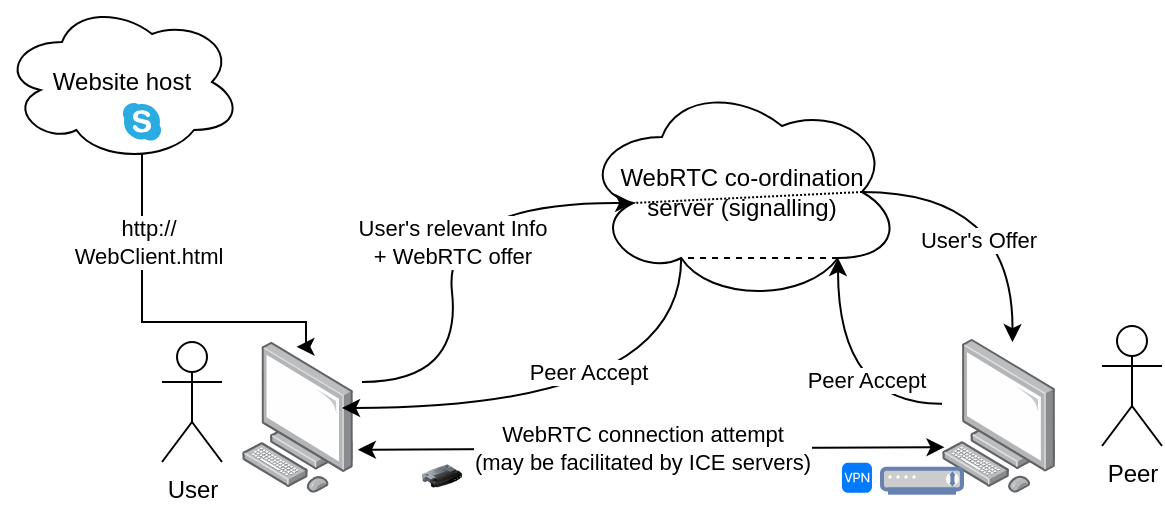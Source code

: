 <mxfile version="24.7.16">
  <diagram name="Page-1" id="jhkyjNTGkV0eAKzGFeJy">
    <mxGraphModel dx="724" dy="392" grid="1" gridSize="10" guides="1" tooltips="1" connect="1" arrows="1" fold="1" page="1" pageScale="1" pageWidth="850" pageHeight="1100" math="0" shadow="0">
      <root>
        <mxCell id="0" />
        <mxCell id="1" parent="0" />
        <mxCell id="QwEDb-N4moY6QENmAf4X-5" style="edgeStyle=orthogonalEdgeStyle;rounded=0;orthogonalLoop=1;jettySize=auto;html=1;exitX=0.55;exitY=0.95;exitDx=0;exitDy=0;exitPerimeter=0;entryX=0.49;entryY=0.032;entryDx=0;entryDy=0;entryPerimeter=0;" edge="1" parent="1" source="QwEDb-N4moY6QENmAf4X-3" target="QwEDb-N4moY6QENmAf4X-6">
          <mxGeometry relative="1" as="geometry">
            <mxPoint x="310" y="260" as="targetPoint" />
            <Array as="points">
              <mxPoint x="230" y="176" />
              <mxPoint x="230" y="260" />
              <mxPoint x="312" y="260" />
            </Array>
          </mxGeometry>
        </mxCell>
        <mxCell id="QwEDb-N4moY6QENmAf4X-7" value="http://&lt;br&gt;WebClient.html" style="edgeLabel;html=1;align=center;verticalAlign=middle;resizable=0;points=[];" vertex="1" connectable="0" parent="QwEDb-N4moY6QENmAf4X-5">
          <mxGeometry x="0.55" relative="1" as="geometry">
            <mxPoint x="-54" y="-40" as="offset" />
          </mxGeometry>
        </mxCell>
        <mxCell id="QwEDb-N4moY6QENmAf4X-3" value="Website host" style="ellipse;shape=cloud;whiteSpace=wrap;html=1;" vertex="1" parent="1">
          <mxGeometry x="160" y="100" width="120" height="80" as="geometry" />
        </mxCell>
        <mxCell id="QwEDb-N4moY6QENmAf4X-4" value="User" style="shape=umlActor;verticalLabelPosition=bottom;verticalAlign=top;html=1;outlineConnect=0;" vertex="1" parent="1">
          <mxGeometry x="240" y="270" width="30" height="60" as="geometry" />
        </mxCell>
        <mxCell id="QwEDb-N4moY6QENmAf4X-6" value="" style="image;points=[];aspect=fixed;html=1;align=center;shadow=0;dashed=0;image=img/lib/allied_telesis/computer_and_terminals/Personal_Computer.svg;" vertex="1" parent="1">
          <mxGeometry x="280" y="270" width="55.6" height="75.35" as="geometry" />
        </mxCell>
        <mxCell id="QwEDb-N4moY6QENmAf4X-8" value="WebRTC co-ordination server&amp;nbsp;&lt;span style=&quot;background-color: initial;&quot;&gt;(signalling)&lt;/span&gt;" style="ellipse;shape=cloud;whiteSpace=wrap;html=1;" vertex="1" parent="1">
          <mxGeometry x="450" y="140" width="160" height="110" as="geometry" />
        </mxCell>
        <mxCell id="QwEDb-N4moY6QENmAf4X-9" value="" style="curved=1;endArrow=classic;html=1;rounded=0;entryX=0.16;entryY=0.55;entryDx=0;entryDy=0;entryPerimeter=0;" edge="1" parent="1" target="QwEDb-N4moY6QENmAf4X-8">
          <mxGeometry width="50" height="50" relative="1" as="geometry">
            <mxPoint x="340" y="290" as="sourcePoint" />
            <mxPoint x="390" y="240" as="targetPoint" />
            <Array as="points">
              <mxPoint x="390" y="290" />
              <mxPoint x="380" y="200" />
            </Array>
          </mxGeometry>
        </mxCell>
        <mxCell id="QwEDb-N4moY6QENmAf4X-10" value="User&#39;s relevant Info&lt;br&gt;+ WebRTC offer" style="edgeLabel;html=1;align=center;verticalAlign=middle;resizable=0;points=[];" vertex="1" connectable="0" parent="QwEDb-N4moY6QENmAf4X-9">
          <mxGeometry x="0.581" y="-11" relative="1" as="geometry">
            <mxPoint x="-41" y="9" as="offset" />
          </mxGeometry>
        </mxCell>
        <mxCell id="QwEDb-N4moY6QENmAf4X-11" value="" style="shape=image;html=1;verticalAlign=top;verticalLabelPosition=bottom;labelBackgroundColor=#ffffff;imageAspect=0;aspect=fixed;image=https://cdn2.iconfinder.com/data/icons/social-media-2198/64/chrome_social_media_network-128.png" vertex="1" parent="1">
          <mxGeometry x="291.61" y="284.61" width="32.38" height="32.38" as="geometry" />
        </mxCell>
        <mxCell id="QwEDb-N4moY6QENmAf4X-16" value="Peer" style="shape=umlActor;verticalLabelPosition=bottom;verticalAlign=top;html=1;outlineConnect=0;" vertex="1" parent="1">
          <mxGeometry x="710" y="262" width="30" height="60" as="geometry" />
        </mxCell>
        <mxCell id="QwEDb-N4moY6QENmAf4X-20" style="edgeStyle=orthogonalEdgeStyle;rounded=0;orthogonalLoop=1;jettySize=auto;html=1;exitX=0.875;exitY=0.5;exitDx=0;exitDy=0;exitPerimeter=0;curved=1;entryX=0.503;entryY=0.001;entryDx=0;entryDy=0;entryPerimeter=0;" edge="1" parent="1" source="QwEDb-N4moY6QENmAf4X-8">
          <mxGeometry relative="1" as="geometry">
            <mxPoint x="665.21" y="270.062" as="targetPoint" />
          </mxGeometry>
        </mxCell>
        <mxCell id="QwEDb-N4moY6QENmAf4X-21" value="User&#39;s Offer" style="edgeLabel;html=1;align=center;verticalAlign=middle;resizable=0;points=[];" vertex="1" connectable="0" parent="QwEDb-N4moY6QENmAf4X-20">
          <mxGeometry x="0.32" y="-18" relative="1" as="geometry">
            <mxPoint as="offset" />
          </mxGeometry>
        </mxCell>
        <mxCell id="QwEDb-N4moY6QENmAf4X-23" style="edgeStyle=orthogonalEdgeStyle;rounded=0;orthogonalLoop=1;jettySize=auto;html=1;entryX=0.8;entryY=0.8;entryDx=0;entryDy=0;entryPerimeter=0;curved=1;" edge="1" parent="1" target="QwEDb-N4moY6QENmAf4X-8">
          <mxGeometry relative="1" as="geometry">
            <mxPoint x="630" y="300.828" as="sourcePoint" />
          </mxGeometry>
        </mxCell>
        <mxCell id="QwEDb-N4moY6QENmAf4X-29" value="Peer Accept" style="edgeLabel;html=1;align=center;verticalAlign=middle;resizable=0;points=[];" vertex="1" connectable="0" parent="QwEDb-N4moY6QENmAf4X-23">
          <mxGeometry x="-0.382" y="-12" relative="1" as="geometry">
            <mxPoint as="offset" />
          </mxGeometry>
        </mxCell>
        <mxCell id="QwEDb-N4moY6QENmAf4X-27" style="edgeStyle=orthogonalEdgeStyle;rounded=0;orthogonalLoop=1;jettySize=auto;html=1;exitX=0.31;exitY=0.8;exitDx=0;exitDy=0;exitPerimeter=0;curved=1;" edge="1" parent="1" source="QwEDb-N4moY6QENmAf4X-8">
          <mxGeometry relative="1" as="geometry">
            <mxPoint x="330" y="303" as="targetPoint" />
            <Array as="points">
              <mxPoint x="500" y="303" />
            </Array>
          </mxGeometry>
        </mxCell>
        <mxCell id="QwEDb-N4moY6QENmAf4X-28" value="Peer Accept" style="edgeLabel;html=1;align=center;verticalAlign=middle;resizable=0;points=[];" vertex="1" connectable="0" parent="QwEDb-N4moY6QENmAf4X-27">
          <mxGeometry x="-0.005" y="-18" relative="1" as="geometry">
            <mxPoint as="offset" />
          </mxGeometry>
        </mxCell>
        <mxCell id="QwEDb-N4moY6QENmAf4X-31" value="" style="endArrow=classic;startArrow=classic;html=1;rounded=0;entryX=0.018;entryY=0.854;entryDx=0;entryDy=0;entryPerimeter=0;exitX=1.042;exitY=0.715;exitDx=0;exitDy=0;exitPerimeter=0;" edge="1" parent="1" source="QwEDb-N4moY6QENmAf4X-6">
          <mxGeometry width="50" height="50" relative="1" as="geometry">
            <mxPoint x="370" y="320" as="sourcePoint" />
            <mxPoint x="631.26" y="322.606" as="targetPoint" />
          </mxGeometry>
        </mxCell>
        <mxCell id="QwEDb-N4moY6QENmAf4X-35" value="WebRTC connection attempt&lt;br&gt;(may be facilitated by ICE servers)" style="edgeLabel;html=1;align=center;verticalAlign=middle;resizable=0;points=[];" vertex="1" connectable="0" parent="QwEDb-N4moY6QENmAf4X-31">
          <mxGeometry x="-0.029" y="2" relative="1" as="geometry">
            <mxPoint x="-1" y="1" as="offset" />
          </mxGeometry>
        </mxCell>
        <mxCell id="QwEDb-N4moY6QENmAf4X-32" value="" style="endArrow=none;html=1;rounded=0;entryX=0.16;entryY=0.55;entryDx=0;entryDy=0;entryPerimeter=0;exitX=0.875;exitY=0.5;exitDx=0;exitDy=0;exitPerimeter=0;dashed=1;dashPattern=1 1;" edge="1" parent="1" source="QwEDb-N4moY6QENmAf4X-8" target="QwEDb-N4moY6QENmAf4X-8">
          <mxGeometry width="50" height="50" relative="1" as="geometry">
            <mxPoint x="370" y="320" as="sourcePoint" />
            <mxPoint x="420" y="270" as="targetPoint" />
          </mxGeometry>
        </mxCell>
        <mxCell id="QwEDb-N4moY6QENmAf4X-33" value="" style="endArrow=none;dashed=1;html=1;rounded=0;entryX=0.31;entryY=0.8;entryDx=0;entryDy=0;entryPerimeter=0;exitX=0.8;exitY=0.8;exitDx=0;exitDy=0;exitPerimeter=0;" edge="1" parent="1" source="QwEDb-N4moY6QENmAf4X-8" target="QwEDb-N4moY6QENmAf4X-8">
          <mxGeometry width="50" height="50" relative="1" as="geometry">
            <mxPoint x="370" y="320" as="sourcePoint" />
            <mxPoint x="420" y="270" as="targetPoint" />
          </mxGeometry>
        </mxCell>
        <mxCell id="QwEDb-N4moY6QENmAf4X-38" value="" style="dashed=0;outlineConnect=0;html=1;align=center;labelPosition=center;verticalLabelPosition=bottom;verticalAlign=top;shape=mxgraph.weblogos.skype;fillColor=#2AACE2;strokeColor=none" vertex="1" parent="1">
          <mxGeometry x="220" y="150" width="20" height="20" as="geometry" />
        </mxCell>
        <mxCell id="QwEDb-N4moY6QENmAf4X-39" value="" style="shape=image;html=1;verticalAlign=top;verticalLabelPosition=bottom;labelBackgroundColor=#ffffff;imageAspect=0;aspect=fixed;image=https://cdn0.iconfinder.com/data/icons/social-media-and-logos-12/32/Google_Google-128.png" vertex="1" parent="1">
          <mxGeometry x="510" y="162" width="18" height="18" as="geometry" />
        </mxCell>
        <mxCell id="QwEDb-N4moY6QENmAf4X-40" value="" style="image;points=[];aspect=fixed;html=1;align=center;shadow=0;dashed=0;image=img/lib/allied_telesis/computer_and_terminals/Personal_Computer.svg;" vertex="1" parent="1">
          <mxGeometry x="630" y="268.55" width="56.67" height="76.8" as="geometry" />
        </mxCell>
        <mxCell id="QwEDb-N4moY6QENmAf4X-62" value="" style="image;html=1;image=img/lib/clip_art/networking/Router_128x128.png" vertex="1" parent="1">
          <mxGeometry x="370" y="322" width="20" height="30" as="geometry" />
        </mxCell>
        <mxCell id="QwEDb-N4moY6QENmAf4X-63" value="" style="html=1;strokeWidth=1;shadow=0;dashed=0;shape=mxgraph.ios7.misc.vpn;fillColor=#007AFF;strokeColor=none;buttonText=;strokeColor2=#222222;fontColor=#222222;fontSize=8;verticalLabelPosition=bottom;verticalAlign=top;align=center;sketch=0;" vertex="1" parent="1">
          <mxGeometry x="580" y="330.35" width="15" height="15" as="geometry" />
        </mxCell>
        <mxCell id="QwEDb-N4moY6QENmAf4X-64" value="" style="fontColor=#0066CC;verticalAlign=top;verticalLabelPosition=bottom;labelPosition=center;align=center;html=1;outlineConnect=0;fillColor=#CCCCCC;strokeColor=#6881B3;gradientColor=none;gradientDirection=north;strokeWidth=2;shape=mxgraph.networks.modem;" vertex="1" parent="1">
          <mxGeometry x="600" y="333.35" width="40" height="12" as="geometry" />
        </mxCell>
      </root>
    </mxGraphModel>
  </diagram>
</mxfile>
